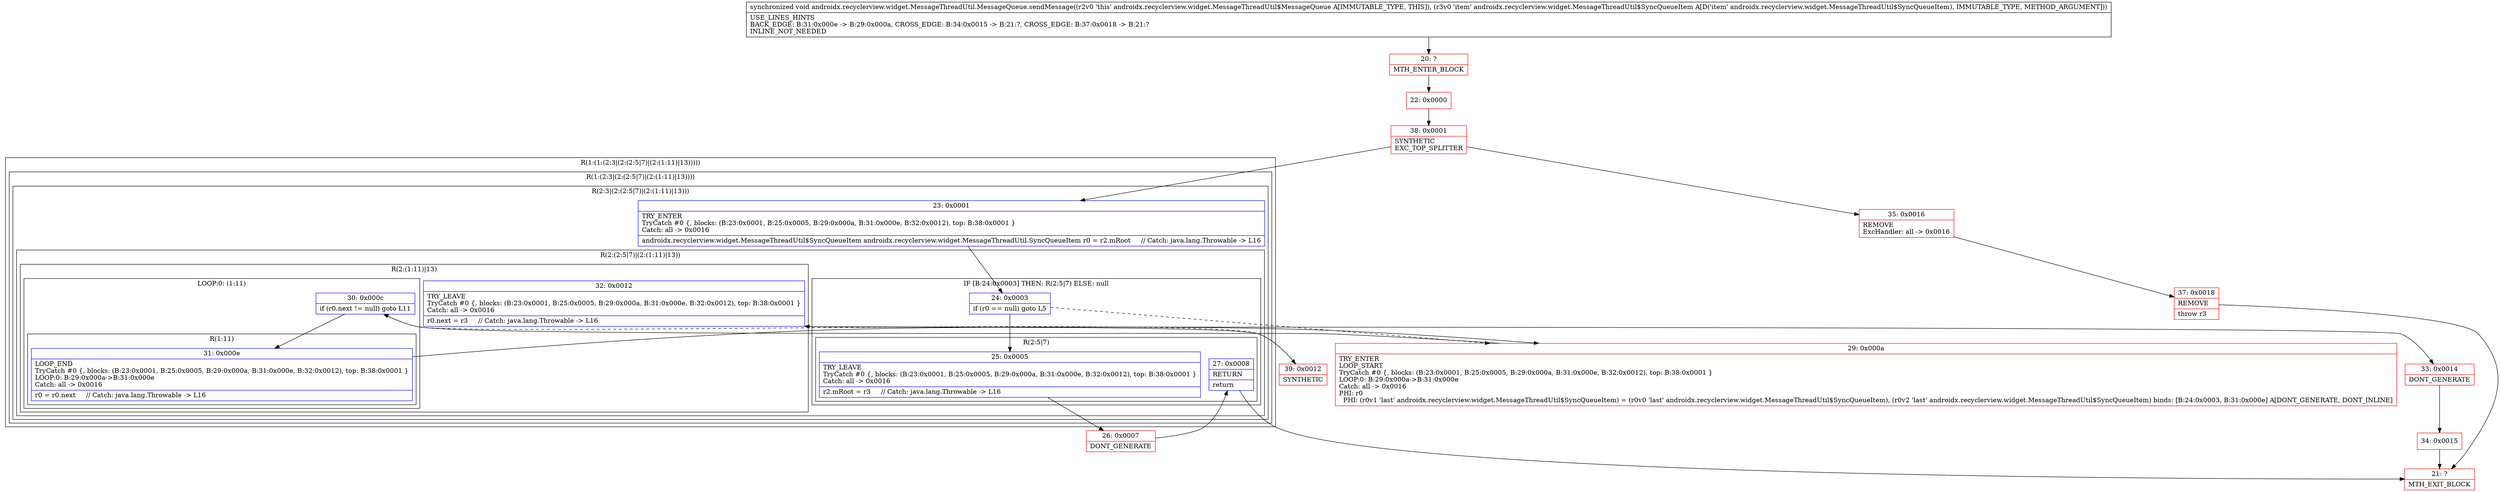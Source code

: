 digraph "CFG forandroidx.recyclerview.widget.MessageThreadUtil.MessageQueue.sendMessage(Landroidx\/recyclerview\/widget\/MessageThreadUtil$SyncQueueItem;)V" {
subgraph cluster_Region_831078000 {
label = "R(1:(1:(2:3|(2:(2:5|7)|(2:(1:11)|13)))))";
node [shape=record,color=blue];
subgraph cluster_Region_1267054418 {
label = "R(1:(2:3|(2:(2:5|7)|(2:(1:11)|13))))";
node [shape=record,color=blue];
subgraph cluster_Region_1923468554 {
label = "R(2:3|(2:(2:5|7)|(2:(1:11)|13)))";
node [shape=record,color=blue];
Node_23 [shape=record,label="{23\:\ 0x0001|TRY_ENTER\lTryCatch #0 \{, blocks: (B:23:0x0001, B:25:0x0005, B:29:0x000a, B:31:0x000e, B:32:0x0012), top: B:38:0x0001 \}\lCatch: all \-\> 0x0016\l|androidx.recyclerview.widget.MessageThreadUtil$SyncQueueItem androidx.recyclerview.widget.MessageThreadUtil.SyncQueueItem r0 = r2.mRoot     \/\/ Catch: java.lang.Throwable \-\> L16\l}"];
subgraph cluster_Region_1112642217 {
label = "R(2:(2:5|7)|(2:(1:11)|13))";
node [shape=record,color=blue];
subgraph cluster_IfRegion_1128257481 {
label = "IF [B:24:0x0003] THEN: R(2:5|7) ELSE: null";
node [shape=record,color=blue];
Node_24 [shape=record,label="{24\:\ 0x0003|if (r0 == null) goto L5\l}"];
subgraph cluster_Region_1454989173 {
label = "R(2:5|7)";
node [shape=record,color=blue];
Node_25 [shape=record,label="{25\:\ 0x0005|TRY_LEAVE\lTryCatch #0 \{, blocks: (B:23:0x0001, B:25:0x0005, B:29:0x000a, B:31:0x000e, B:32:0x0012), top: B:38:0x0001 \}\lCatch: all \-\> 0x0016\l|r2.mRoot = r3     \/\/ Catch: java.lang.Throwable \-\> L16\l}"];
Node_27 [shape=record,label="{27\:\ 0x0008|RETURN\l|return\l}"];
}
}
subgraph cluster_Region_170495505 {
label = "R(2:(1:11)|13)";
node [shape=record,color=blue];
subgraph cluster_LoopRegion_1454953553 {
label = "LOOP:0: (1:11)";
node [shape=record,color=blue];
Node_30 [shape=record,label="{30\:\ 0x000c|if (r0.next != null) goto L11\l}"];
subgraph cluster_Region_1991287653 {
label = "R(1:11)";
node [shape=record,color=blue];
Node_31 [shape=record,label="{31\:\ 0x000e|LOOP_END\lTryCatch #0 \{, blocks: (B:23:0x0001, B:25:0x0005, B:29:0x000a, B:31:0x000e, B:32:0x0012), top: B:38:0x0001 \}\lLOOP:0: B:29:0x000a\-\>B:31:0x000e\lCatch: all \-\> 0x0016\l|r0 = r0.next     \/\/ Catch: java.lang.Throwable \-\> L16\l}"];
}
}
Node_32 [shape=record,label="{32\:\ 0x0012|TRY_LEAVE\lTryCatch #0 \{, blocks: (B:23:0x0001, B:25:0x0005, B:29:0x000a, B:31:0x000e, B:32:0x0012), top: B:38:0x0001 \}\lCatch: all \-\> 0x0016\l|r0.next = r3     \/\/ Catch: java.lang.Throwable \-\> L16\l}"];
}
}
}
}
}
Node_20 [shape=record,color=red,label="{20\:\ ?|MTH_ENTER_BLOCK\l}"];
Node_22 [shape=record,color=red,label="{22\:\ 0x0000}"];
Node_38 [shape=record,color=red,label="{38\:\ 0x0001|SYNTHETIC\lEXC_TOP_SPLITTER\l}"];
Node_26 [shape=record,color=red,label="{26\:\ 0x0007|DONT_GENERATE\l}"];
Node_21 [shape=record,color=red,label="{21\:\ ?|MTH_EXIT_BLOCK\l}"];
Node_29 [shape=record,color=red,label="{29\:\ 0x000a|TRY_ENTER\lLOOP_START\lTryCatch #0 \{, blocks: (B:23:0x0001, B:25:0x0005, B:29:0x000a, B:31:0x000e, B:32:0x0012), top: B:38:0x0001 \}\lLOOP:0: B:29:0x000a\-\>B:31:0x000e\lCatch: all \-\> 0x0016\lPHI: r0 \l  PHI: (r0v1 'last' androidx.recyclerview.widget.MessageThreadUtil$SyncQueueItem) = (r0v0 'last' androidx.recyclerview.widget.MessageThreadUtil$SyncQueueItem), (r0v2 'last' androidx.recyclerview.widget.MessageThreadUtil$SyncQueueItem) binds: [B:24:0x0003, B:31:0x000e] A[DONT_GENERATE, DONT_INLINE]\l}"];
Node_39 [shape=record,color=red,label="{39\:\ 0x0012|SYNTHETIC\l}"];
Node_33 [shape=record,color=red,label="{33\:\ 0x0014|DONT_GENERATE\l}"];
Node_34 [shape=record,color=red,label="{34\:\ 0x0015}"];
Node_35 [shape=record,color=red,label="{35\:\ 0x0016|REMOVE\lExcHandler: all \-\> 0x0016\l}"];
Node_37 [shape=record,color=red,label="{37\:\ 0x0018|REMOVE\l|throw r3\l}"];
MethodNode[shape=record,label="{synchronized void androidx.recyclerview.widget.MessageThreadUtil.MessageQueue.sendMessage((r2v0 'this' androidx.recyclerview.widget.MessageThreadUtil$MessageQueue A[IMMUTABLE_TYPE, THIS]), (r3v0 'item' androidx.recyclerview.widget.MessageThreadUtil$SyncQueueItem A[D('item' androidx.recyclerview.widget.MessageThreadUtil$SyncQueueItem), IMMUTABLE_TYPE, METHOD_ARGUMENT]))  | USE_LINES_HINTS\lBACK_EDGE: B:31:0x000e \-\> B:29:0x000a, CROSS_EDGE: B:34:0x0015 \-\> B:21:?, CROSS_EDGE: B:37:0x0018 \-\> B:21:?\lINLINE_NOT_NEEDED\l}"];
MethodNode -> Node_20;Node_23 -> Node_24;
Node_24 -> Node_25;
Node_24 -> Node_29[style=dashed];
Node_25 -> Node_26;
Node_27 -> Node_21;
Node_30 -> Node_31;
Node_30 -> Node_39[style=dashed];
Node_31 -> Node_29;
Node_32 -> Node_33;
Node_20 -> Node_22;
Node_22 -> Node_38;
Node_38 -> Node_23;
Node_38 -> Node_35;
Node_26 -> Node_27;
Node_29 -> Node_30;
Node_39 -> Node_32;
Node_33 -> Node_34;
Node_34 -> Node_21;
Node_35 -> Node_37;
Node_37 -> Node_21;
}

